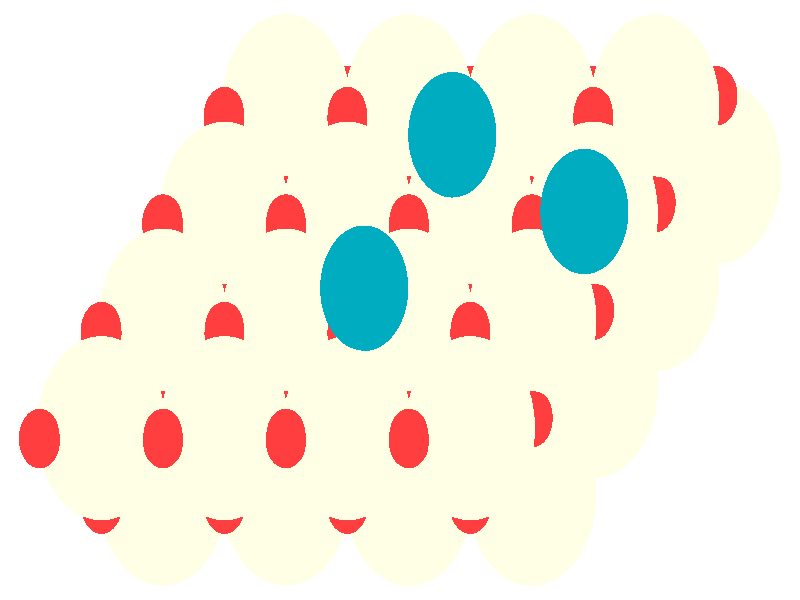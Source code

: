 #include "colors.inc"
#include "finish.inc"

global_settings {assumed_gamma 1 max_trace_level 6}
background {color White}
camera {orthographic
  right -25.25*x up 13.29*y
  direction 1.00*z
  location <0,0,50.00> look_at <0,0,0>}
light_source {<  2.00,   3.00,  40.00> color White
  area_light <0.70, 0, 0>, <0, 0.70, 0>, 3, 3
  adaptive 1 jitter}

#declare simple = finish {phong 0.7}
#declare pale = finish {ambient .5 diffuse .85 roughness .001 specular 0.200 }
#declare intermediate = finish {ambient 0.3 diffuse 0.6 specular 0.10 roughness 0.04 }
#declare vmd = finish {ambient .0 diffuse .65 phong 0.1 phong_size 40. specular 0.500 }
#declare jmol = finish {ambient .2 diffuse .6 specular 1 roughness .001 metallic}
#declare ase2 = finish {ambient 0.05 brilliance 3 diffuse 0.6 metallic specular 0.70 roughness 0.04 reflection 0.15}
#declare ase3 = finish {ambient .15 brilliance 2 diffuse .6 metallic specular 1. roughness .001 reflection .0}
#declare glass = finish {ambient .05 diffuse .3 specular 1. roughness .001}
#declare glass2 = finish {ambient .0 diffuse .3 specular 1. reflection .25 roughness .001}
#declare Rcell = 0.020;
#declare Rbond = 0.100;

#macro atom(LOC, R, COL, TRANS, FIN)
  sphere{LOC, R texture{pigment{color COL transmit TRANS} finish{FIN}}}
#end
#macro constrain(LOC, R, COL, TRANS FIN)
union{torus{R, Rcell rotate 45*z texture{pigment{color COL transmit TRANS} finish{FIN}}}
      torus{R, Rcell rotate -45*z texture{pigment{color COL transmit TRANS} finish{FIN}}}
      translate LOC}
#end

atom(<  9.99,   2.84, -11.52>, 2.04, rgb <1.00, 1.00, 0.78>, 0.0, ase3) // #0 
atom(<  8.04,   0.46,  -9.14>, 2.04, rgb <1.00, 1.00, 0.78>, 0.0, ase3) // #1 
atom(<  6.10,   2.84, -11.52>, 2.04, rgb <1.00, 1.00, 0.78>, 0.0, ase3) // #2 
atom(<  4.16,   0.46,  -9.14>, 2.04, rgb <1.00, 1.00, 0.78>, 0.0, ase3) // #3 
atom(<  4.16,   2.61, -10.17>, 0.66, rgb <1.00, 0.05, 0.05>, 0.0, ase3) // #4 
atom(<  8.04,   2.15,  -7.46>, 0.66, rgb <1.00, 0.05, 0.05>, 0.0, ase3) // #5 
atom(<  2.22,   0.23,  -7.79>, 0.66, rgb <1.00, 0.05, 0.05>, 0.0, ase3) // #6 
atom(<  9.99,   4.52,  -9.84>, 0.66, rgb <1.00, 0.05, 0.05>, 0.0, ase3) // #7 
atom(<  8.04,   2.61, -10.17>, 0.66, rgb <1.00, 0.05, 0.05>, 0.0, ase3) // #8 
atom(<  4.16,   2.15,  -7.46>, 0.66, rgb <1.00, 0.05, 0.05>, 0.0, ase3) // #9 
atom(<  6.10,   0.23,  -7.79>, 0.66, rgb <1.00, 0.05, 0.05>, 0.0, ase3) // #10 
atom(<  6.10,   4.52,  -9.84>, 0.66, rgb <1.00, 0.05, 0.05>, 0.0, ase3) // #11 
atom(<  2.22,   1.91,  -6.11>, 2.04, rgb <1.00, 1.00, 0.78>, 0.0, ase3) // #12 
atom(<  4.16,   4.29,  -8.48>, 2.04, rgb <1.00, 1.00, 0.78>, 0.0, ase3) // #13 
atom(<  6.10,   1.91,  -6.11>, 2.04, rgb <1.00, 1.00, 0.78>, 0.0, ase3) // #14 
atom(<  8.04,   4.29,  -8.48>, 2.04, rgb <1.00, 1.00, 0.78>, 0.0, ase3) // #15 
atom(<  4.16,   1.68,  -4.75>, 0.66, rgb <1.00, 0.05, 0.05>, 0.0, ase3) // #16 
atom(<  6.10,   4.06,  -7.13>, 0.66, rgb <1.00, 0.05, 0.05>, 0.0, ase3) // #17 
atom(<  0.28,   1.68,  -4.75>, 0.66, rgb <1.00, 0.05, 0.05>, 0.0, ase3) // #18 
atom(<  2.22,   4.06,  -7.13>, 0.66, rgb <1.00, 0.05, 0.05>, 0.0, ase3) // #19 
atom(<  6.10,  -1.91,  -6.76>, 2.04, rgb <1.00, 1.00, 0.78>, 0.0, ase3) // #20 
atom(<  4.16,  -4.29,  -4.39>, 2.04, rgb <1.00, 1.00, 0.78>, 0.0, ase3) // #21 
atom(<  2.22,  -1.91,  -6.76>, 2.04, rgb <1.00, 1.00, 0.78>, 0.0, ase3) // #22 
atom(<  0.28,  -4.29,  -4.39>, 2.04, rgb <1.00, 1.00, 0.78>, 0.0, ase3) // #23 
atom(<  0.28,  -2.15,  -5.41>, 0.66, rgb <1.00, 0.05, 0.05>, 0.0, ase3) // #24 
atom(<  4.16,  -2.61,  -2.71>, 0.66, rgb <1.00, 0.05, 0.05>, 0.0, ase3) // #25 
atom(< -1.66,  -4.52,  -3.03>, 0.66, rgb <1.00, 0.05, 0.05>, 0.0, ase3) // #26 
atom(<  6.10,  -0.23,  -5.08>, 0.66, rgb <1.00, 0.05, 0.05>, 0.0, ase3) // #27 
atom(<  4.16,  -2.15,  -5.41>, 0.66, rgb <1.00, 0.05, 0.05>, 0.0, ase3) // #28 
atom(<  0.28,  -2.61,  -2.71>, 0.66, rgb <1.00, 0.05, 0.05>, 0.0, ase3) // #29 
atom(<  2.22,  -4.52,  -3.03>, 0.66, rgb <1.00, 0.05, 0.05>, 0.0, ase3) // #30 
atom(<  2.22,  -0.23,  -5.08>, 0.66, rgb <1.00, 0.05, 0.05>, 0.0, ase3) // #31 
atom(< -1.66,  -2.84,  -1.35>, 2.04, rgb <1.00, 1.00, 0.78>, 0.0, ase3) // #32 
atom(<  0.28,  -0.46,  -3.73>, 2.04, rgb <1.00, 1.00, 0.78>, 0.0, ase3) // #33 
atom(<  2.22,  -2.84,  -1.35>, 2.04, rgb <1.00, 1.00, 0.78>, 0.0, ase3) // #34 
atom(<  4.16,  -0.46,  -3.73>, 2.04, rgb <1.00, 1.00, 0.78>, 0.0, ase3) // #35 
atom(<  0.28,  -3.07,   0.00>, 0.66, rgb <1.00, 0.05, 0.05>, 0.0, ase3) // #36 
atom(<  2.22,  -0.70,  -2.38>, 0.66, rgb <1.00, 0.05, 0.05>, 0.0, ase3) // #37 
atom(< -3.60,  -3.07,   0.00>, 0.66, rgb <1.00, 0.05, 0.05>, 0.0, ase3) // #38 
atom(< -1.66,  -0.70,  -2.38>, 0.66, rgb <1.00, 0.05, 0.05>, 0.0, ase3) // #39 
atom(<  2.22,   2.84, -11.52>, 2.04, rgb <1.00, 1.00, 0.78>, 0.0, ase3) // #40 
atom(<  0.28,   0.46,  -9.14>, 2.04, rgb <1.00, 1.00, 0.78>, 0.0, ase3) // #41 
atom(< -1.66,   2.84, -11.52>, 2.04, rgb <1.00, 1.00, 0.78>, 0.0, ase3) // #42 
atom(< -3.60,   0.46,  -9.14>, 2.04, rgb <1.00, 1.00, 0.78>, 0.0, ase3) // #43 
atom(< -3.60,   2.61, -10.17>, 0.66, rgb <1.00, 0.05, 0.05>, 0.0, ase3) // #44 
atom(<  0.28,   2.15,  -7.46>, 0.66, rgb <1.00, 0.05, 0.05>, 0.0, ase3) // #45 
atom(< -5.54,   0.23,  -7.79>, 0.66, rgb <1.00, 0.05, 0.05>, 0.0, ase3) // #46 
atom(<  2.22,   4.52,  -9.84>, 0.66, rgb <1.00, 0.05, 0.05>, 0.0, ase3) // #47 
atom(<  0.28,   2.61, -10.17>, 0.66, rgb <1.00, 0.05, 0.05>, 0.0, ase3) // #48 
atom(< -3.60,   2.15,  -7.46>, 0.66, rgb <1.00, 0.05, 0.05>, 0.0, ase3) // #49 
atom(< -1.66,   0.23,  -7.79>, 0.66, rgb <1.00, 0.05, 0.05>, 0.0, ase3) // #50 
atom(< -1.66,   4.52,  -9.84>, 0.66, rgb <1.00, 0.05, 0.05>, 0.0, ase3) // #51 
atom(< -5.54,   1.91,  -6.11>, 2.04, rgb <1.00, 1.00, 0.78>, 0.0, ase3) // #52 
atom(< -3.60,   4.29,  -8.48>, 2.04, rgb <1.00, 1.00, 0.78>, 0.0, ase3) // #53 
atom(< -1.66,   1.91,  -6.11>, 2.04, rgb <1.00, 1.00, 0.78>, 0.0, ase3) // #54 
atom(<  0.28,   4.29,  -8.48>, 2.04, rgb <1.00, 1.00, 0.78>, 0.0, ase3) // #55 
atom(< -3.60,   1.68,  -4.75>, 0.66, rgb <1.00, 0.05, 0.05>, 0.0, ase3) // #56 
atom(< -1.66,   4.06,  -7.13>, 0.66, rgb <1.00, 0.05, 0.05>, 0.0, ase3) // #57 
atom(< -7.48,   1.68,  -4.75>, 0.66, rgb <1.00, 0.05, 0.05>, 0.0, ase3) // #58 
atom(< -5.54,   4.06,  -7.13>, 0.66, rgb <1.00, 0.05, 0.05>, 0.0, ase3) // #59 
atom(< -1.66,  -1.91,  -6.76>, 2.04, rgb <1.00, 1.00, 0.78>, 0.0, ase3) // #60 
atom(< -3.60,  -4.29,  -4.39>, 2.04, rgb <1.00, 1.00, 0.78>, 0.0, ase3) // #61 
atom(< -5.54,  -1.91,  -6.76>, 2.04, rgb <1.00, 1.00, 0.78>, 0.0, ase3) // #62 
atom(< -7.48,  -4.29,  -4.39>, 2.04, rgb <1.00, 1.00, 0.78>, 0.0, ase3) // #63 
atom(< -7.48,  -2.15,  -5.41>, 0.66, rgb <1.00, 0.05, 0.05>, 0.0, ase3) // #64 
atom(< -3.60,  -2.61,  -2.71>, 0.66, rgb <1.00, 0.05, 0.05>, 0.0, ase3) // #65 
atom(< -9.42,  -4.52,  -3.03>, 0.66, rgb <1.00, 0.05, 0.05>, 0.0, ase3) // #66 
atom(< -1.66,  -0.23,  -5.08>, 0.66, rgb <1.00, 0.05, 0.05>, 0.0, ase3) // #67 
atom(< -3.60,  -2.15,  -5.41>, 0.66, rgb <1.00, 0.05, 0.05>, 0.0, ase3) // #68 
atom(< -7.48,  -2.61,  -2.71>, 0.66, rgb <1.00, 0.05, 0.05>, 0.0, ase3) // #69 
atom(< -5.54,  -4.52,  -3.03>, 0.66, rgb <1.00, 0.05, 0.05>, 0.0, ase3) // #70 
atom(< -5.54,  -0.23,  -5.08>, 0.66, rgb <1.00, 0.05, 0.05>, 0.0, ase3) // #71 
atom(< -9.42,  -2.84,  -1.35>, 2.04, rgb <1.00, 1.00, 0.78>, 0.0, ase3) // #72 
atom(< -7.48,  -0.46,  -3.73>, 2.04, rgb <1.00, 1.00, 0.78>, 0.0, ase3) // #73 
atom(< -5.54,  -2.84,  -1.35>, 2.04, rgb <1.00, 1.00, 0.78>, 0.0, ase3) // #74 
atom(< -3.60,  -0.46,  -3.73>, 2.04, rgb <1.00, 1.00, 0.78>, 0.0, ase3) // #75 
atom(< -7.48,  -3.07,   0.00>, 0.66, rgb <1.00, 0.05, 0.05>, 0.0, ase3) // #76 
atom(< -5.54,  -0.70,  -2.38>, 0.66, rgb <1.00, 0.05, 0.05>, 0.0, ase3) // #77 
atom(<-11.37,  -3.07,   0.00>, 0.66, rgb <1.00, 0.05, 0.05>, 0.0, ase3) // #78 
atom(< -9.42,  -0.70,  -2.38>, 0.66, rgb <1.00, 0.05, 0.05>, 0.0, ase3) // #79 
atom(<  1.65,   3.66,  -3.89>, 1.39, rgb <0.00, 0.41, 0.52>, 0.0, ase3) // #80 
atom(<  5.82,   1.96,  -2.18>, 1.39, rgb <0.00, 0.41, 0.52>, 0.0, ase3) // #81 
atom(< -1.13,   0.26,  -0.48>, 1.39, rgb <0.00, 0.41, 0.52>, 0.0, ase3) // #82 
